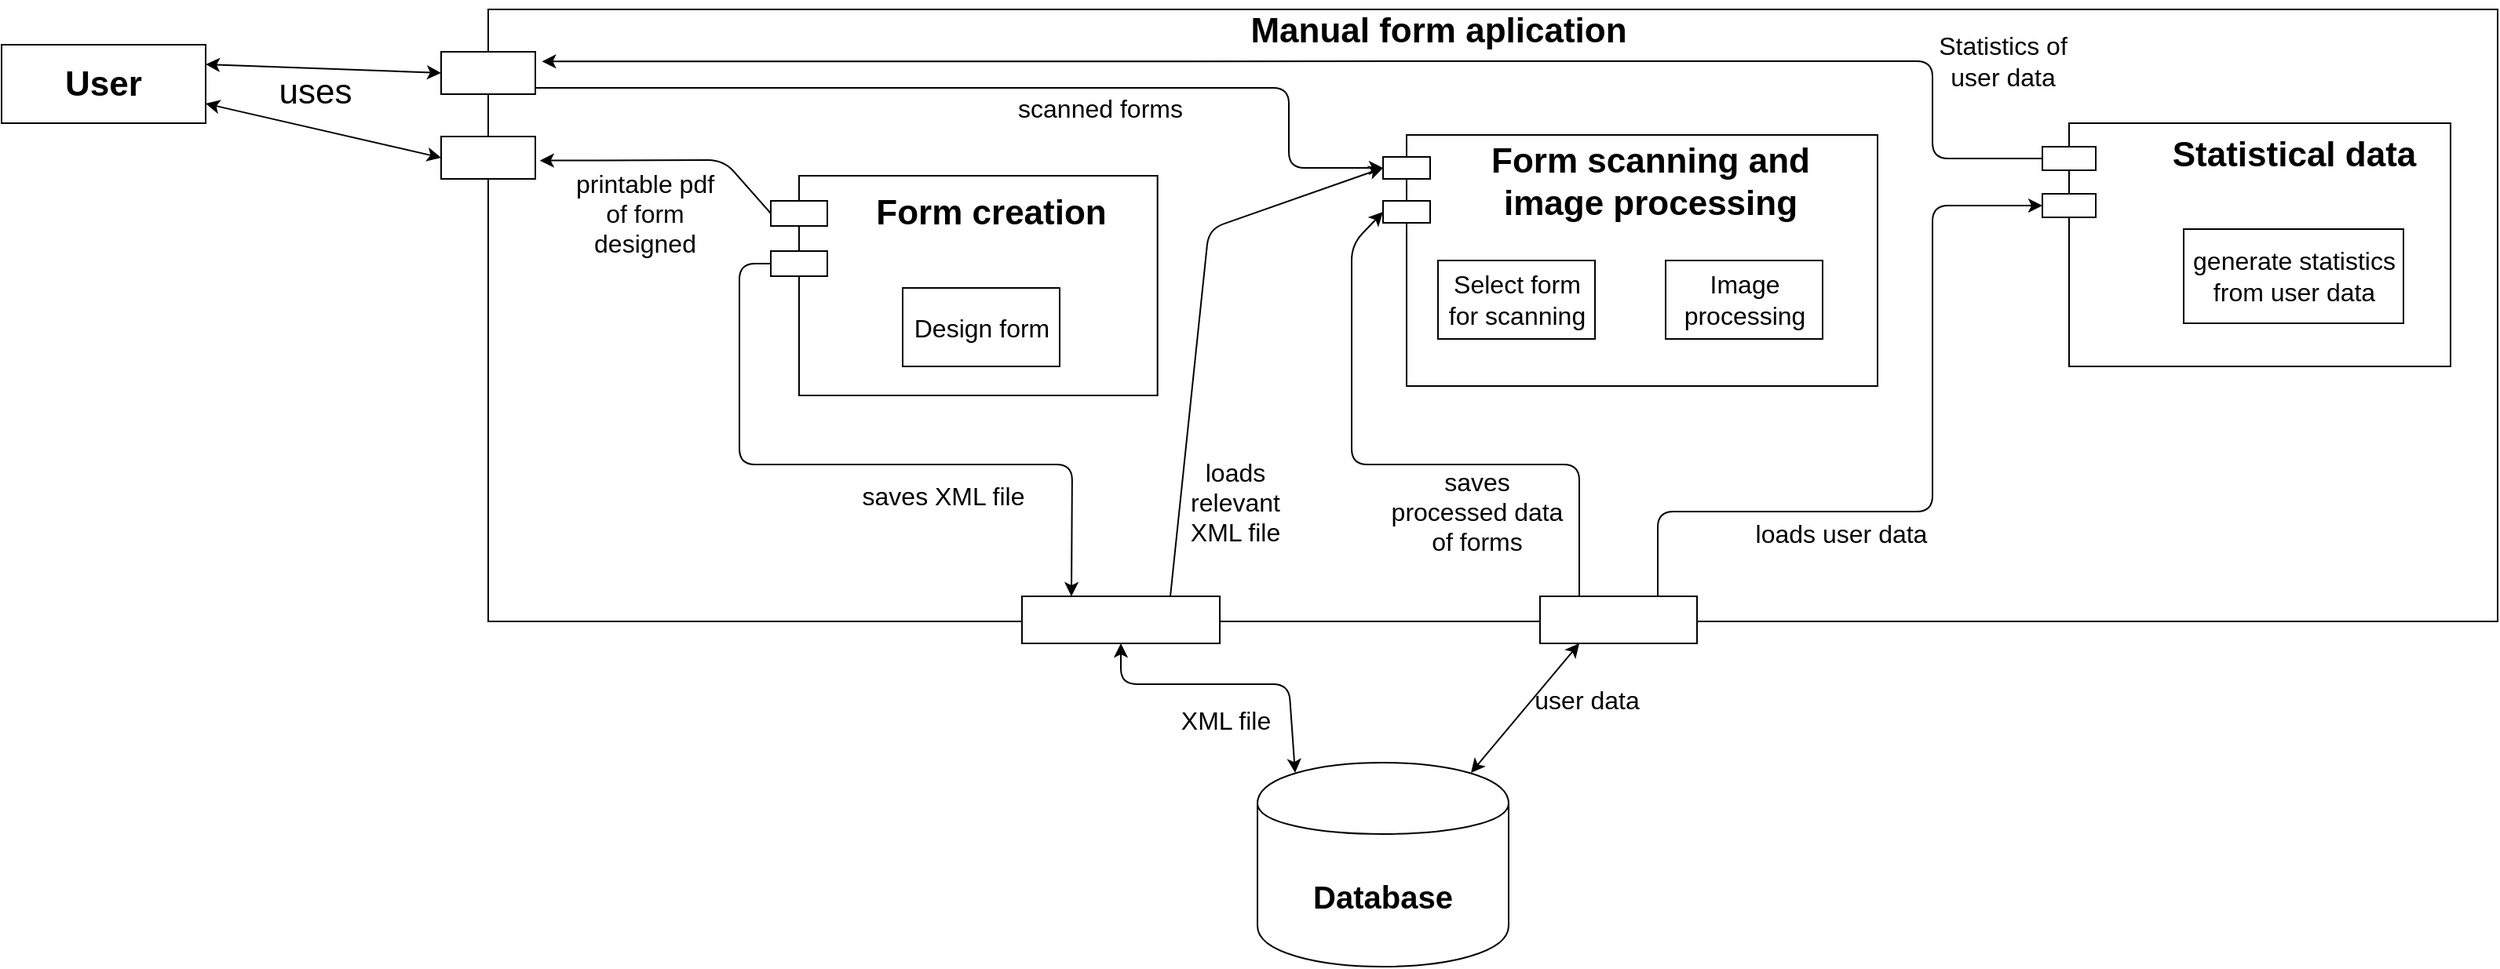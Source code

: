 <mxfile version="12.8.1" type="device"><diagram id="wykItKsDdD2kYyzN6wH_" name="Page-1"><mxGraphModel dx="1825" dy="1664" grid="1" gridSize="10" guides="1" tooltips="1" connect="1" arrows="1" fold="1" page="1" pageScale="1" pageWidth="827" pageHeight="1169" math="0" shadow="0"><root><mxCell id="0"/><mxCell id="1" parent="0"/><mxCell id="wkhgk3oovT66f67X_nWQ-15" value="" style="shape=module;align=left;spacingLeft=20;align=center;verticalAlign=top;fontSize=22;jettyWidth=60;jettyHeight=27;" vertex="1" parent="1"><mxGeometry x="-50" y="-50" width="1310" height="390" as="geometry"/></mxCell><mxCell id="wkhgk3oovT66f67X_nWQ-12" value="" style="shape=module;align=left;spacingLeft=20;align=center;verticalAlign=top;fontSize=22;jettyWidth=34;jettyHeight=15;" vertex="1" parent="1"><mxGeometry x="970" y="22.5" width="260" height="155" as="geometry"/></mxCell><mxCell id="wkhgk3oovT66f67X_nWQ-11" value="" style="shape=module;align=left;spacingLeft=20;align=center;verticalAlign=top;fontSize=22;jettyWidth=30;jettyHeight=14;" vertex="1" parent="1"><mxGeometry x="550" y="30" width="315" height="160" as="geometry"/></mxCell><mxCell id="wkhgk3oovT66f67X_nWQ-10" value="" style="shape=module;align=left;spacingLeft=20;align=center;verticalAlign=top;fontSize=22;jettyWidth=36;jettyHeight=16;" vertex="1" parent="1"><mxGeometry x="160" y="56" width="246.34" height="140" as="geometry"/></mxCell><mxCell id="wkhgk3oovT66f67X_nWQ-4" value="&lt;div style=&quot;font-size: 22px&quot;&gt;Form scanning and &lt;br&gt;&lt;/div&gt;&lt;div style=&quot;font-size: 22px&quot;&gt;image processing&lt;br&gt;&lt;/div&gt;" style="text;strokeColor=none;fillColor=none;html=1;fontSize=22;fontStyle=1;verticalAlign=middle;align=center;" vertex="1" parent="1"><mxGeometry x="670" y="40" width="100" height="40" as="geometry"/></mxCell><mxCell id="wkhgk3oovT66f67X_nWQ-5" value="Form creation" style="text;strokeColor=none;fillColor=none;html=1;fontSize=22;fontStyle=1;verticalAlign=middle;align=center;" vertex="1" parent="1"><mxGeometry x="250" y="60" width="100" height="40" as="geometry"/></mxCell><mxCell id="wkhgk3oovT66f67X_nWQ-6" style="edgeStyle=orthogonalEdgeStyle;rounded=0;orthogonalLoop=1;jettySize=auto;html=1;exitX=0.5;exitY=1;exitDx=0;exitDy=0;fontSize=22;" edge="1" parent="1" source="wkhgk3oovT66f67X_nWQ-4" target="wkhgk3oovT66f67X_nWQ-4"><mxGeometry relative="1" as="geometry"/></mxCell><mxCell id="wkhgk3oovT66f67X_nWQ-7" value="Statistical data " style="text;strokeColor=none;fillColor=none;html=1;fontSize=22;fontStyle=1;verticalAlign=middle;align=center;" vertex="1" parent="1"><mxGeometry x="1080" y="22.5" width="100" height="40" as="geometry"/></mxCell><mxCell id="wkhgk3oovT66f67X_nWQ-13" value="User" style="whiteSpace=wrap;html=1;align=center;fontSize=22;fontStyle=1" vertex="1" parent="1"><mxGeometry x="-330" y="-27.5" width="130" height="50" as="geometry"/></mxCell><mxCell id="wkhgk3oovT66f67X_nWQ-16" value="" style="endArrow=classic;startArrow=classic;html=1;fontSize=22;entryX=0;entryY=0;entryDx=0;entryDy=40.5;entryPerimeter=0;exitX=1;exitY=0.25;exitDx=0;exitDy=0;" edge="1" parent="1" source="wkhgk3oovT66f67X_nWQ-13" target="wkhgk3oovT66f67X_nWQ-15"><mxGeometry width="50" height="50" relative="1" as="geometry"><mxPoint x="-80" y="51" as="sourcePoint"/><mxPoint x="-80" y="110" as="targetPoint"/></mxGeometry></mxCell><mxCell id="wkhgk3oovT66f67X_nWQ-17" value="uses" style="text;html=1;strokeColor=none;fillColor=none;align=center;verticalAlign=middle;whiteSpace=wrap;rounded=0;fontSize=22;" vertex="1" parent="1"><mxGeometry x="-150" y="-7.5" width="40" height="20" as="geometry"/></mxCell><mxCell id="wkhgk3oovT66f67X_nWQ-18" value="Database" style="shape=cylinder;whiteSpace=wrap;html=1;boundedLbl=1;backgroundOutline=1;fontSize=20;fontStyle=1" vertex="1" parent="1"><mxGeometry x="470" y="430" width="160" height="130" as="geometry"/></mxCell><mxCell id="wkhgk3oovT66f67X_nWQ-19" value="Design form" style="html=1;dashed=0;whitespace=wrap;fontSize=16;" vertex="1" parent="1"><mxGeometry x="244" y="127.5" width="100" height="50" as="geometry"/></mxCell><mxCell id="wkhgk3oovT66f67X_nWQ-20" value="Manual form aplication" style="text;strokeColor=none;fillColor=none;html=1;fontSize=22;fontStyle=1;verticalAlign=middle;align=center;" vertex="1" parent="1"><mxGeometry x="535" y="-56" width="100" height="40" as="geometry"/></mxCell><mxCell id="wkhgk3oovT66f67X_nWQ-21" value="" style="html=1;dashed=0;whitespace=wrap;fontSize=16;" vertex="1" parent="1"><mxGeometry x="320" y="324" width="126" height="30" as="geometry"/></mxCell><mxCell id="wkhgk3oovT66f67X_nWQ-27" value="" style="endArrow=classic;html=1;fontSize=18;entryX=0.048;entryY=0.247;entryDx=0;entryDy=0;entryPerimeter=0;exitX=0;exitY=0;exitDx=0;exitDy=24;exitPerimeter=0;" edge="1" parent="1" source="wkhgk3oovT66f67X_nWQ-10" target="wkhgk3oovT66f67X_nWQ-15"><mxGeometry width="50" height="50" relative="1" as="geometry"><mxPoint x="130" y="80" as="sourcePoint"/><mxPoint x="180" y="30" as="targetPoint"/><Array as="points"><mxPoint x="130" y="46"/></Array></mxGeometry></mxCell><mxCell id="wkhgk3oovT66f67X_nWQ-28" value="&lt;div&gt;printable pdf &lt;br&gt;&lt;/div&gt;&lt;div&gt;of form designed&lt;/div&gt;" style="text;html=1;strokeColor=none;fillColor=none;align=center;verticalAlign=middle;whiteSpace=wrap;rounded=0;fontSize=16;" vertex="1" parent="1"><mxGeometry x="20" y="70" width="120" height="20" as="geometry"/></mxCell><mxCell id="wkhgk3oovT66f67X_nWQ-31" value="" style="endArrow=classic;html=1;fontSize=16;exitX=0.75;exitY=0;exitDx=0;exitDy=0;entryX=0;entryY=0;entryDx=0;entryDy=21;entryPerimeter=0;" edge="1" parent="1" source="wkhgk3oovT66f67X_nWQ-21" target="wkhgk3oovT66f67X_nWQ-11"><mxGeometry width="50" height="50" relative="1" as="geometry"><mxPoint x="480" y="290" as="sourcePoint"/><mxPoint x="530" y="240" as="targetPoint"/><Array as="points"><mxPoint x="439" y="90"/></Array></mxGeometry></mxCell><mxCell id="wkhgk3oovT66f67X_nWQ-32" value="user data" style="text;html=1;strokeColor=none;fillColor=none;align=center;verticalAlign=middle;whiteSpace=wrap;rounded=0;fontSize=16;" vertex="1" parent="1"><mxGeometry x="620" y="380" width="120" height="20" as="geometry"/></mxCell><mxCell id="wkhgk3oovT66f67X_nWQ-33" value="saves XML file" style="text;html=1;strokeColor=none;fillColor=none;align=center;verticalAlign=middle;whiteSpace=wrap;rounded=0;fontSize=16;" vertex="1" parent="1"><mxGeometry x="210" y="250" width="120" height="20" as="geometry"/></mxCell><mxCell id="wkhgk3oovT66f67X_nWQ-34" style="edgeStyle=orthogonalEdgeStyle;rounded=0;orthogonalLoop=1;jettySize=auto;html=1;exitX=0.5;exitY=1;exitDx=0;exitDy=0;fontSize=16;" edge="1" parent="1" source="wkhgk3oovT66f67X_nWQ-32" target="wkhgk3oovT66f67X_nWQ-32"><mxGeometry relative="1" as="geometry"/></mxCell><mxCell id="wkhgk3oovT66f67X_nWQ-35" value="" style="endArrow=classic;startArrow=classic;html=1;fontSize=16;exitX=0.15;exitY=0.05;exitDx=0;exitDy=0;entryX=0.5;entryY=1;entryDx=0;entryDy=0;exitPerimeter=0;" edge="1" parent="1" source="wkhgk3oovT66f67X_nWQ-18" target="wkhgk3oovT66f67X_nWQ-21"><mxGeometry width="50" height="50" relative="1" as="geometry"><mxPoint x="530" y="420" as="sourcePoint"/><mxPoint x="580" y="370" as="targetPoint"/><Array as="points"><mxPoint x="490" y="380"/><mxPoint x="383" y="380"/></Array></mxGeometry></mxCell><mxCell id="wkhgk3oovT66f67X_nWQ-38" value="&lt;div&gt;Select form &lt;br&gt;&lt;/div&gt;&lt;div&gt;for scanning&lt;/div&gt;" style="html=1;dashed=0;whitespace=wrap;fontSize=16;" vertex="1" parent="1"><mxGeometry x="585" y="110" width="100" height="50" as="geometry"/></mxCell><mxCell id="wkhgk3oovT66f67X_nWQ-39" value="&lt;div&gt;loads &lt;br&gt;&lt;/div&gt;&lt;div&gt;relevant&lt;br&gt;&lt;/div&gt;&lt;div&gt;XML file&lt;/div&gt;" style="text;html=1;strokeColor=none;fillColor=none;align=center;verticalAlign=middle;whiteSpace=wrap;rounded=0;fontSize=16;" vertex="1" parent="1"><mxGeometry x="396" y="254" width="120" height="20" as="geometry"/></mxCell><mxCell id="wkhgk3oovT66f67X_nWQ-41" value="&lt;div&gt;Image &lt;br&gt;&lt;/div&gt;&lt;div&gt;processing&lt;/div&gt;" style="html=1;dashed=0;whitespace=wrap;fontSize=16;" vertex="1" parent="1"><mxGeometry x="730" y="110" width="100" height="50" as="geometry"/></mxCell><mxCell id="wkhgk3oovT66f67X_nWQ-42" value="" style="endArrow=classic;startArrow=classic;html=1;fontSize=22;entryX=0;entryY=0;entryDx=0;entryDy=94.5;entryPerimeter=0;exitX=1;exitY=0.75;exitDx=0;exitDy=0;" edge="1" parent="1" source="wkhgk3oovT66f67X_nWQ-13" target="wkhgk3oovT66f67X_nWQ-15"><mxGeometry width="50" height="50" relative="1" as="geometry"><mxPoint x="-80" y="61" as="sourcePoint"/><mxPoint x="50" y="60.5" as="targetPoint"/></mxGeometry></mxCell><mxCell id="wkhgk3oovT66f67X_nWQ-43" value="" style="endArrow=classic;html=1;fontSize=16;entryX=0;entryY=0;entryDx=0;entryDy=21;entryPerimeter=0;" edge="1" parent="1" target="wkhgk3oovT66f67X_nWQ-11"><mxGeometry width="50" height="50" relative="1" as="geometry"><mxPoint x="10" as="sourcePoint"/><mxPoint x="200" y="20" as="targetPoint"/><Array as="points"><mxPoint x="490"/><mxPoint x="490" y="51"/></Array></mxGeometry></mxCell><mxCell id="wkhgk3oovT66f67X_nWQ-44" value="scanned forms" style="text;html=1;strokeColor=none;fillColor=none;align=center;verticalAlign=middle;whiteSpace=wrap;rounded=0;fontSize=16;" vertex="1" parent="1"><mxGeometry x="310" y="2.5" width="120" height="20" as="geometry"/></mxCell><mxCell id="wkhgk3oovT66f67X_nWQ-45" value="" style="html=1;dashed=0;whitespace=wrap;fontSize=16;" vertex="1" parent="1"><mxGeometry x="650" y="324" width="100" height="30" as="geometry"/></mxCell><mxCell id="wkhgk3oovT66f67X_nWQ-50" value="&lt;div&gt;saves &lt;br&gt;&lt;/div&gt;&lt;div&gt;processed data&lt;/div&gt;&lt;div&gt;of forms&lt;br&gt;&lt;/div&gt;" style="text;html=1;strokeColor=none;fillColor=none;align=center;verticalAlign=middle;whiteSpace=wrap;rounded=0;fontSize=16;" vertex="1" parent="1"><mxGeometry x="550" y="260" width="120" height="20" as="geometry"/></mxCell><mxCell id="wkhgk3oovT66f67X_nWQ-52" value="" style="endArrow=classic;startArrow=classic;html=1;fontSize=16;entryX=0.25;entryY=1;entryDx=0;entryDy=0;exitX=0.85;exitY=0.05;exitDx=0;exitDy=0;exitPerimeter=0;" edge="1" parent="1" source="wkhgk3oovT66f67X_nWQ-18" target="wkhgk3oovT66f67X_nWQ-45"><mxGeometry width="50" height="50" relative="1" as="geometry"><mxPoint x="640" y="440" as="sourcePoint"/><mxPoint x="690" y="390" as="targetPoint"/></mxGeometry></mxCell><mxCell id="wkhgk3oovT66f67X_nWQ-53" value="XML file" style="text;html=1;strokeColor=none;fillColor=none;align=center;verticalAlign=middle;whiteSpace=wrap;rounded=0;fontSize=16;" vertex="1" parent="1"><mxGeometry x="390" y="393" width="120" height="20" as="geometry"/></mxCell><mxCell id="wkhgk3oovT66f67X_nWQ-54" value="&lt;div&gt;generate statistics&lt;/div&gt;&lt;div&gt;from user data&lt;br&gt;&lt;/div&gt;" style="html=1;dashed=0;whitespace=wrap;fontSize=16;" vertex="1" parent="1"><mxGeometry x="1060" y="90" width="140" height="60" as="geometry"/></mxCell><mxCell id="wkhgk3oovT66f67X_nWQ-55" value="" style="endArrow=classic;html=1;fontSize=16;exitX=0.75;exitY=0;exitDx=0;exitDy=0;entryX=0;entryY=0;entryDx=0;entryDy=52.5;entryPerimeter=0;" edge="1" parent="1" source="wkhgk3oovT66f67X_nWQ-45" target="wkhgk3oovT66f67X_nWQ-12"><mxGeometry width="50" height="50" relative="1" as="geometry"><mxPoint x="800" y="310" as="sourcePoint"/><mxPoint x="850" y="260" as="targetPoint"/><Array as="points"><mxPoint x="725" y="270"/><mxPoint x="900" y="270"/><mxPoint x="900" y="75"/></Array></mxGeometry></mxCell><mxCell id="wkhgk3oovT66f67X_nWQ-56" value="loads user data" style="text;html=1;strokeColor=none;fillColor=none;align=center;verticalAlign=middle;whiteSpace=wrap;rounded=0;fontSize=16;" vertex="1" parent="1"><mxGeometry x="782" y="274" width="120" height="20" as="geometry"/></mxCell><mxCell id="wkhgk3oovT66f67X_nWQ-58" value="" style="endArrow=classic;html=1;fontSize=16;exitX=0;exitY=0;exitDx=0;exitDy=22.5;exitPerimeter=0;entryX=0.049;entryY=0.085;entryDx=0;entryDy=0;entryPerimeter=0;" edge="1" parent="1" source="wkhgk3oovT66f67X_nWQ-12" target="wkhgk3oovT66f67X_nWQ-15"><mxGeometry width="50" height="50" relative="1" as="geometry"><mxPoint x="870" y="310" as="sourcePoint"/><mxPoint x="100" y="43" as="targetPoint"/><Array as="points"><mxPoint x="900" y="45"/><mxPoint x="900" y="-17"/></Array></mxGeometry></mxCell><mxCell id="wkhgk3oovT66f67X_nWQ-59" value="Statistics of user data" style="text;html=1;strokeColor=none;fillColor=none;align=center;verticalAlign=middle;whiteSpace=wrap;rounded=0;fontSize=16;" vertex="1" parent="1"><mxGeometry x="890" y="-27.5" width="110" height="20" as="geometry"/></mxCell><mxCell id="wkhgk3oovT66f67X_nWQ-65" value="" style="endArrow=classic;html=1;fontSize=16;exitX=0.25;exitY=0;exitDx=0;exitDy=0;entryX=0;entryY=0;entryDx=0;entryDy=49;entryPerimeter=0;" edge="1" parent="1" source="wkhgk3oovT66f67X_nWQ-45" target="wkhgk3oovT66f67X_nWQ-11"><mxGeometry width="50" height="50" relative="1" as="geometry"><mxPoint x="500" y="210" as="sourcePoint"/><mxPoint x="550" y="160" as="targetPoint"/><Array as="points"><mxPoint x="675" y="240"/><mxPoint x="530" y="240"/><mxPoint x="530" y="100"/></Array></mxGeometry></mxCell><mxCell id="wkhgk3oovT66f67X_nWQ-70" value="" style="endArrow=classic;html=1;fontSize=16;exitX=0;exitY=0;exitDx=0;exitDy=56;exitPerimeter=0;entryX=0.25;entryY=0;entryDx=0;entryDy=0;" edge="1" parent="1" source="wkhgk3oovT66f67X_nWQ-10" target="wkhgk3oovT66f67X_nWQ-21"><mxGeometry width="50" height="50" relative="1" as="geometry"><mxPoint x="110" y="280" as="sourcePoint"/><mxPoint x="160" y="230" as="targetPoint"/><Array as="points"><mxPoint x="140" y="112"/><mxPoint x="140" y="240"/><mxPoint x="352" y="240"/></Array></mxGeometry></mxCell></root></mxGraphModel></diagram></mxfile>